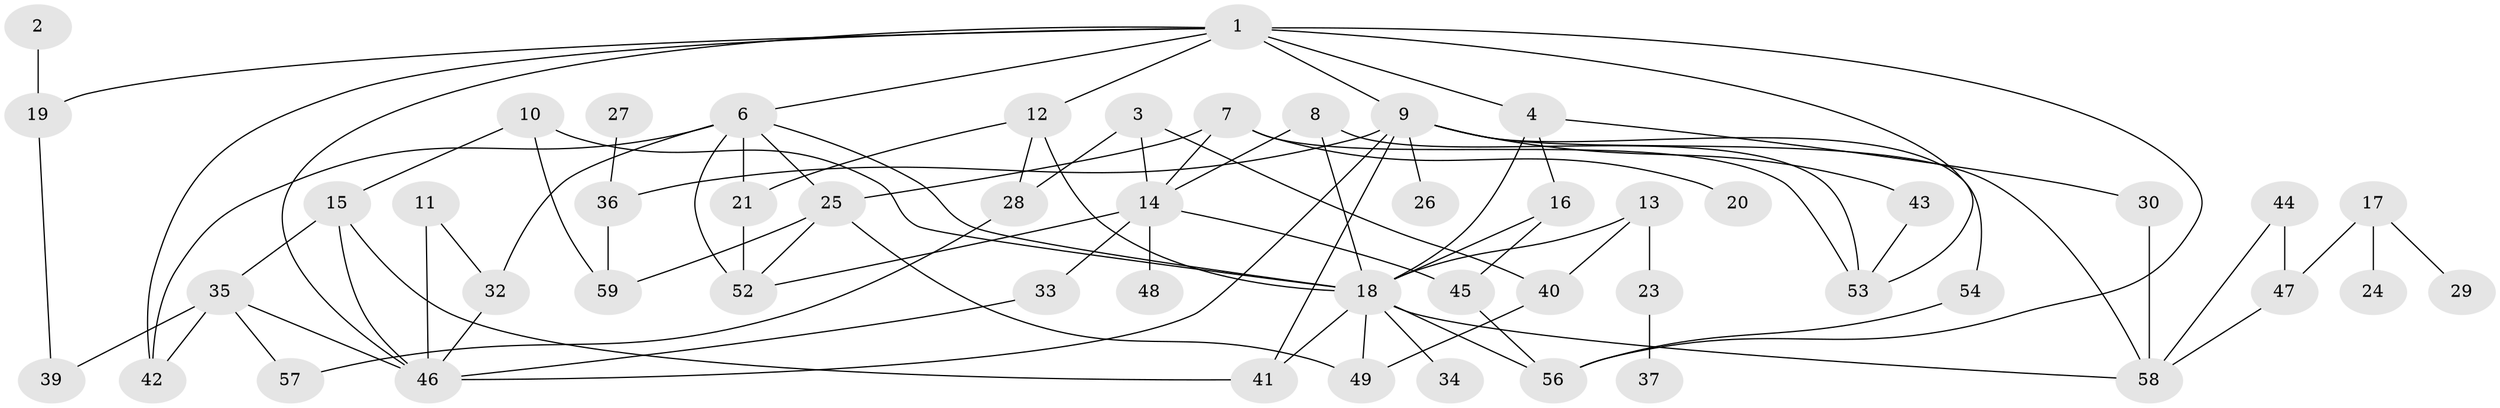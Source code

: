// original degree distribution, {4: 0.12605042016806722, 1: 0.19327731092436976, 2: 0.3277310924369748, 3: 0.2184873949579832, 5: 0.06722689075630252, 6: 0.008403361344537815, 0: 0.04201680672268908, 8: 0.008403361344537815, 7: 0.008403361344537815}
// Generated by graph-tools (version 1.1) at 2025/33/03/09/25 02:33:25]
// undirected, 52 vertices, 87 edges
graph export_dot {
graph [start="1"]
  node [color=gray90,style=filled];
  1;
  2;
  3;
  4;
  6;
  7;
  8;
  9;
  10;
  11;
  12;
  13;
  14;
  15;
  16;
  17;
  18;
  19;
  20;
  21;
  23;
  24;
  25;
  26;
  27;
  28;
  29;
  30;
  32;
  33;
  34;
  35;
  36;
  37;
  39;
  40;
  41;
  42;
  43;
  44;
  45;
  46;
  47;
  48;
  49;
  52;
  53;
  54;
  56;
  57;
  58;
  59;
  1 -- 4 [weight=1.0];
  1 -- 6 [weight=1.0];
  1 -- 9 [weight=2.0];
  1 -- 12 [weight=1.0];
  1 -- 19 [weight=1.0];
  1 -- 42 [weight=1.0];
  1 -- 46 [weight=1.0];
  1 -- 53 [weight=1.0];
  1 -- 56 [weight=1.0];
  2 -- 19 [weight=1.0];
  3 -- 14 [weight=1.0];
  3 -- 28 [weight=1.0];
  3 -- 40 [weight=1.0];
  4 -- 16 [weight=1.0];
  4 -- 18 [weight=1.0];
  4 -- 30 [weight=1.0];
  6 -- 18 [weight=1.0];
  6 -- 21 [weight=1.0];
  6 -- 25 [weight=1.0];
  6 -- 32 [weight=1.0];
  6 -- 42 [weight=1.0];
  6 -- 52 [weight=1.0];
  7 -- 14 [weight=1.0];
  7 -- 20 [weight=1.0];
  7 -- 25 [weight=1.0];
  7 -- 53 [weight=1.0];
  8 -- 14 [weight=1.0];
  8 -- 18 [weight=1.0];
  8 -- 53 [weight=1.0];
  9 -- 26 [weight=1.0];
  9 -- 36 [weight=2.0];
  9 -- 41 [weight=1.0];
  9 -- 43 [weight=1.0];
  9 -- 46 [weight=1.0];
  9 -- 54 [weight=1.0];
  9 -- 58 [weight=1.0];
  10 -- 15 [weight=1.0];
  10 -- 18 [weight=1.0];
  10 -- 59 [weight=1.0];
  11 -- 32 [weight=2.0];
  11 -- 46 [weight=1.0];
  12 -- 18 [weight=1.0];
  12 -- 21 [weight=1.0];
  12 -- 28 [weight=1.0];
  13 -- 18 [weight=1.0];
  13 -- 23 [weight=1.0];
  13 -- 40 [weight=1.0];
  14 -- 33 [weight=1.0];
  14 -- 45 [weight=1.0];
  14 -- 48 [weight=1.0];
  14 -- 52 [weight=1.0];
  15 -- 35 [weight=1.0];
  15 -- 41 [weight=1.0];
  15 -- 46 [weight=1.0];
  16 -- 18 [weight=1.0];
  16 -- 45 [weight=1.0];
  17 -- 24 [weight=1.0];
  17 -- 29 [weight=1.0];
  17 -- 47 [weight=1.0];
  18 -- 34 [weight=1.0];
  18 -- 41 [weight=1.0];
  18 -- 49 [weight=1.0];
  18 -- 56 [weight=1.0];
  18 -- 58 [weight=1.0];
  19 -- 39 [weight=1.0];
  21 -- 52 [weight=2.0];
  23 -- 37 [weight=1.0];
  25 -- 49 [weight=1.0];
  25 -- 52 [weight=1.0];
  25 -- 59 [weight=1.0];
  27 -- 36 [weight=1.0];
  28 -- 57 [weight=1.0];
  30 -- 58 [weight=1.0];
  32 -- 46 [weight=1.0];
  33 -- 46 [weight=1.0];
  35 -- 39 [weight=1.0];
  35 -- 42 [weight=1.0];
  35 -- 46 [weight=1.0];
  35 -- 57 [weight=1.0];
  36 -- 59 [weight=1.0];
  40 -- 49 [weight=1.0];
  43 -- 53 [weight=1.0];
  44 -- 47 [weight=1.0];
  44 -- 58 [weight=1.0];
  45 -- 56 [weight=1.0];
  47 -- 58 [weight=1.0];
  54 -- 56 [weight=1.0];
}
